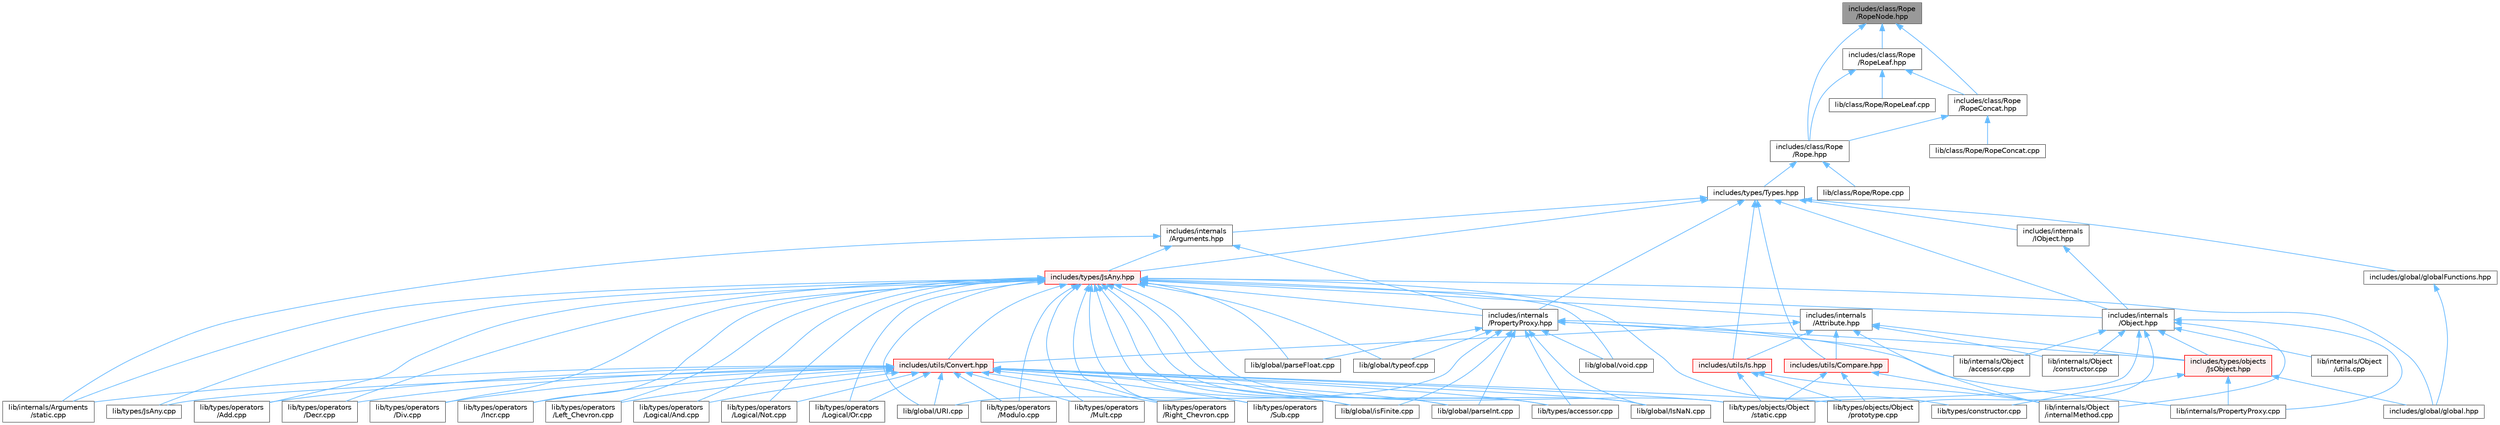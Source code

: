 digraph "includes/class/Rope/RopeNode.hpp"
{
 // LATEX_PDF_SIZE
  bgcolor="transparent";
  edge [fontname=Helvetica,fontsize=10,labelfontname=Helvetica,labelfontsize=10];
  node [fontname=Helvetica,fontsize=10,shape=box,height=0.2,width=0.4];
  Node1 [id="Node000001",label="includes/class/Rope\l/RopeNode.hpp",height=0.2,width=0.4,color="gray40", fillcolor="grey60", style="filled", fontcolor="black",tooltip=" "];
  Node1 -> Node2 [id="edge1_Node000001_Node000002",dir="back",color="steelblue1",style="solid",tooltip=" "];
  Node2 [id="Node000002",label="includes/class/Rope\l/Rope.hpp",height=0.2,width=0.4,color="grey40", fillcolor="white", style="filled",URL="$Rope_8hpp.html",tooltip=" "];
  Node2 -> Node3 [id="edge2_Node000002_Node000003",dir="back",color="steelblue1",style="solid",tooltip=" "];
  Node3 [id="Node000003",label="includes/types/Types.hpp",height=0.2,width=0.4,color="grey40", fillcolor="white", style="filled",URL="$Types_8hpp.html",tooltip=" "];
  Node3 -> Node4 [id="edge3_Node000003_Node000004",dir="back",color="steelblue1",style="solid",tooltip=" "];
  Node4 [id="Node000004",label="includes/global/globalFunctions.hpp",height=0.2,width=0.4,color="grey40", fillcolor="white", style="filled",URL="$globalFunctions_8hpp.html",tooltip=" "];
  Node4 -> Node5 [id="edge4_Node000004_Node000005",dir="back",color="steelblue1",style="solid",tooltip=" "];
  Node5 [id="Node000005",label="includes/global/global.hpp",height=0.2,width=0.4,color="grey40", fillcolor="white", style="filled",URL="$global_8hpp.html",tooltip=" "];
  Node3 -> Node6 [id="edge5_Node000003_Node000006",dir="back",color="steelblue1",style="solid",tooltip=" "];
  Node6 [id="Node000006",label="includes/internals\l/Arguments.hpp",height=0.2,width=0.4,color="grey40", fillcolor="white", style="filled",URL="$Arguments_8hpp.html",tooltip=" "];
  Node6 -> Node7 [id="edge6_Node000006_Node000007",dir="back",color="steelblue1",style="solid",tooltip=" "];
  Node7 [id="Node000007",label="includes/internals\l/PropertyProxy.hpp",height=0.2,width=0.4,color="grey40", fillcolor="white", style="filled",URL="$PropertyProxy_8hpp.html",tooltip=" "];
  Node7 -> Node8 [id="edge7_Node000007_Node000008",dir="back",color="steelblue1",style="solid",tooltip=" "];
  Node8 [id="Node000008",label="includes/types/objects\l/JsObject.hpp",height=0.2,width=0.4,color="red", fillcolor="#FFF0F0", style="filled",URL="$JsObject_8hpp.html",tooltip=" "];
  Node8 -> Node5 [id="edge8_Node000008_Node000005",dir="back",color="steelblue1",style="solid",tooltip=" "];
  Node8 -> Node16 [id="edge9_Node000008_Node000016",dir="back",color="steelblue1",style="solid",tooltip=" "];
  Node16 [id="Node000016",label="lib/internals/PropertyProxy.cpp",height=0.2,width=0.4,color="grey40", fillcolor="white", style="filled",URL="$PropertyProxy_8cpp.html",tooltip=" "];
  Node8 -> Node17 [id="edge10_Node000008_Node000017",dir="back",color="steelblue1",style="solid",tooltip=" "];
  Node17 [id="Node000017",label="lib/types/constructor.cpp",height=0.2,width=0.4,color="grey40", fillcolor="white", style="filled",URL="$types_2constructor_8cpp.html",tooltip=" "];
  Node7 -> Node23 [id="edge11_Node000007_Node000023",dir="back",color="steelblue1",style="solid",tooltip=" "];
  Node23 [id="Node000023",label="lib/global/IsNaN.cpp",height=0.2,width=0.4,color="grey40", fillcolor="white", style="filled",URL="$IsNaN_8cpp.html",tooltip=" "];
  Node7 -> Node24 [id="edge12_Node000007_Node000024",dir="back",color="steelblue1",style="solid",tooltip=" "];
  Node24 [id="Node000024",label="lib/global/URI.cpp",height=0.2,width=0.4,color="grey40", fillcolor="white", style="filled",URL="$URI_8cpp.html",tooltip=" "];
  Node7 -> Node25 [id="edge13_Node000007_Node000025",dir="back",color="steelblue1",style="solid",tooltip=" "];
  Node25 [id="Node000025",label="lib/global/isFinite.cpp",height=0.2,width=0.4,color="grey40", fillcolor="white", style="filled",URL="$isFinite_8cpp.html",tooltip=" "];
  Node7 -> Node26 [id="edge14_Node000007_Node000026",dir="back",color="steelblue1",style="solid",tooltip=" "];
  Node26 [id="Node000026",label="lib/global/parseFloat.cpp",height=0.2,width=0.4,color="grey40", fillcolor="white", style="filled",URL="$parseFloat_8cpp.html",tooltip=" "];
  Node7 -> Node27 [id="edge15_Node000007_Node000027",dir="back",color="steelblue1",style="solid",tooltip=" "];
  Node27 [id="Node000027",label="lib/global/parseInt.cpp",height=0.2,width=0.4,color="grey40", fillcolor="white", style="filled",URL="$parseInt_8cpp.html",tooltip=" "];
  Node7 -> Node28 [id="edge16_Node000007_Node000028",dir="back",color="steelblue1",style="solid",tooltip=" "];
  Node28 [id="Node000028",label="lib/global/typeof.cpp",height=0.2,width=0.4,color="grey40", fillcolor="white", style="filled",URL="$typeof_8cpp.html",tooltip=" "];
  Node7 -> Node29 [id="edge17_Node000007_Node000029",dir="back",color="steelblue1",style="solid",tooltip=" "];
  Node29 [id="Node000029",label="lib/global/void.cpp",height=0.2,width=0.4,color="grey40", fillcolor="white", style="filled",URL="$void_8cpp.html",tooltip=" "];
  Node7 -> Node30 [id="edge18_Node000007_Node000030",dir="back",color="steelblue1",style="solid",tooltip=" "];
  Node30 [id="Node000030",label="lib/internals/Object\l/accessor.cpp",height=0.2,width=0.4,color="grey40", fillcolor="white", style="filled",URL="$internals_2Object_2accessor_8cpp.html",tooltip=" "];
  Node7 -> Node16 [id="edge19_Node000007_Node000016",dir="back",color="steelblue1",style="solid",tooltip=" "];
  Node7 -> Node11 [id="edge20_Node000007_Node000011",dir="back",color="steelblue1",style="solid",tooltip=" "];
  Node11 [id="Node000011",label="lib/types/accessor.cpp",height=0.2,width=0.4,color="grey40", fillcolor="white", style="filled",URL="$types_2accessor_8cpp.html",tooltip=" "];
  Node6 -> Node31 [id="edge21_Node000006_Node000031",dir="back",color="steelblue1",style="solid",tooltip=" "];
  Node31 [id="Node000031",label="includes/types/JsAny.hpp",height=0.2,width=0.4,color="red", fillcolor="#FFF0F0", style="filled",URL="$JsAny_8hpp.html",tooltip=" "];
  Node31 -> Node5 [id="edge22_Node000031_Node000005",dir="back",color="steelblue1",style="solid",tooltip=" "];
  Node31 -> Node32 [id="edge23_Node000031_Node000032",dir="back",color="steelblue1",style="solid",tooltip=" "];
  Node32 [id="Node000032",label="includes/internals\l/Attribute.hpp",height=0.2,width=0.4,color="grey40", fillcolor="white", style="filled",URL="$Attribute_8hpp.html",tooltip=" "];
  Node32 -> Node8 [id="edge24_Node000032_Node000008",dir="back",color="steelblue1",style="solid",tooltip=" "];
  Node32 -> Node33 [id="edge25_Node000032_Node000033",dir="back",color="steelblue1",style="solid",tooltip=" "];
  Node33 [id="Node000033",label="includes/utils/Compare.hpp",height=0.2,width=0.4,color="red", fillcolor="#FFF0F0", style="filled",URL="$Compare_8hpp.html",tooltip=" "];
  Node33 -> Node34 [id="edge26_Node000033_Node000034",dir="back",color="steelblue1",style="solid",tooltip=" "];
  Node34 [id="Node000034",label="lib/internals/Object\l/internalMethod.cpp",height=0.2,width=0.4,color="grey40", fillcolor="white", style="filled",URL="$internalMethod_8cpp.html",tooltip=" "];
  Node33 -> Node14 [id="edge27_Node000033_Node000014",dir="back",color="steelblue1",style="solid",tooltip=" "];
  Node14 [id="Node000014",label="lib/types/objects/Object\l/prototype.cpp",height=0.2,width=0.4,color="grey40", fillcolor="white", style="filled",URL="$prototype_8cpp.html",tooltip=" "];
  Node33 -> Node15 [id="edge28_Node000033_Node000015",dir="back",color="steelblue1",style="solid",tooltip=" "];
  Node15 [id="Node000015",label="lib/types/objects/Object\l/static.cpp",height=0.2,width=0.4,color="grey40", fillcolor="white", style="filled",URL="$types_2objects_2Object_2static_8cpp.html",tooltip=" "];
  Node32 -> Node36 [id="edge29_Node000032_Node000036",dir="back",color="steelblue1",style="solid",tooltip=" "];
  Node36 [id="Node000036",label="includes/utils/Convert.hpp",height=0.2,width=0.4,color="red", fillcolor="#FFF0F0", style="filled",URL="$Convert_8hpp.html",tooltip=" "];
  Node36 -> Node23 [id="edge30_Node000036_Node000023",dir="back",color="steelblue1",style="solid",tooltip=" "];
  Node36 -> Node24 [id="edge31_Node000036_Node000024",dir="back",color="steelblue1",style="solid",tooltip=" "];
  Node36 -> Node25 [id="edge32_Node000036_Node000025",dir="back",color="steelblue1",style="solid",tooltip=" "];
  Node36 -> Node27 [id="edge33_Node000036_Node000027",dir="back",color="steelblue1",style="solid",tooltip=" "];
  Node36 -> Node10 [id="edge34_Node000036_Node000010",dir="back",color="steelblue1",style="solid",tooltip=" "];
  Node10 [id="Node000010",label="lib/internals/Arguments\l/static.cpp",height=0.2,width=0.4,color="grey40", fillcolor="white", style="filled",URL="$internals_2Arguments_2static_8cpp.html",tooltip=" "];
  Node36 -> Node37 [id="edge35_Node000036_Node000037",dir="back",color="steelblue1",style="solid",tooltip=" "];
  Node37 [id="Node000037",label="lib/types/JsAny.cpp",height=0.2,width=0.4,color="grey40", fillcolor="white", style="filled",URL="$JsAny_8cpp.html",tooltip=" "];
  Node36 -> Node11 [id="edge36_Node000036_Node000011",dir="back",color="steelblue1",style="solid",tooltip=" "];
  Node36 -> Node14 [id="edge37_Node000036_Node000014",dir="back",color="steelblue1",style="solid",tooltip=" "];
  Node36 -> Node15 [id="edge38_Node000036_Node000015",dir="back",color="steelblue1",style="solid",tooltip=" "];
  Node36 -> Node38 [id="edge39_Node000036_Node000038",dir="back",color="steelblue1",style="solid",tooltip=" "];
  Node38 [id="Node000038",label="lib/types/operators\l/Add.cpp",height=0.2,width=0.4,color="grey40", fillcolor="white", style="filled",URL="$Add_8cpp.html",tooltip=" "];
  Node36 -> Node39 [id="edge40_Node000036_Node000039",dir="back",color="steelblue1",style="solid",tooltip=" "];
  Node39 [id="Node000039",label="lib/types/operators\l/Decr.cpp",height=0.2,width=0.4,color="grey40", fillcolor="white", style="filled",URL="$Decr_8cpp.html",tooltip=" "];
  Node36 -> Node40 [id="edge41_Node000036_Node000040",dir="back",color="steelblue1",style="solid",tooltip=" "];
  Node40 [id="Node000040",label="lib/types/operators\l/Div.cpp",height=0.2,width=0.4,color="grey40", fillcolor="white", style="filled",URL="$Div_8cpp.html",tooltip=" "];
  Node36 -> Node41 [id="edge42_Node000036_Node000041",dir="back",color="steelblue1",style="solid",tooltip=" "];
  Node41 [id="Node000041",label="lib/types/operators\l/Incr.cpp",height=0.2,width=0.4,color="grey40", fillcolor="white", style="filled",URL="$Incr_8cpp.html",tooltip=" "];
  Node36 -> Node42 [id="edge43_Node000036_Node000042",dir="back",color="steelblue1",style="solid",tooltip=" "];
  Node42 [id="Node000042",label="lib/types/operators\l/Left_Chevron.cpp",height=0.2,width=0.4,color="grey40", fillcolor="white", style="filled",URL="$Left__Chevron_8cpp.html",tooltip=" "];
  Node36 -> Node43 [id="edge44_Node000036_Node000043",dir="back",color="steelblue1",style="solid",tooltip=" "];
  Node43 [id="Node000043",label="lib/types/operators\l/Logical/And.cpp",height=0.2,width=0.4,color="grey40", fillcolor="white", style="filled",URL="$Logical_2And_8cpp.html",tooltip=" "];
  Node36 -> Node44 [id="edge45_Node000036_Node000044",dir="back",color="steelblue1",style="solid",tooltip=" "];
  Node44 [id="Node000044",label="lib/types/operators\l/Logical/Not.cpp",height=0.2,width=0.4,color="grey40", fillcolor="white", style="filled",URL="$Logical_2Not_8cpp.html",tooltip=" "];
  Node36 -> Node45 [id="edge46_Node000036_Node000045",dir="back",color="steelblue1",style="solid",tooltip=" "];
  Node45 [id="Node000045",label="lib/types/operators\l/Logical/Or.cpp",height=0.2,width=0.4,color="grey40", fillcolor="white", style="filled",URL="$Logical_2Or_8cpp.html",tooltip=" "];
  Node36 -> Node46 [id="edge47_Node000036_Node000046",dir="back",color="steelblue1",style="solid",tooltip=" "];
  Node46 [id="Node000046",label="lib/types/operators\l/Modulo.cpp",height=0.2,width=0.4,color="grey40", fillcolor="white", style="filled",URL="$Modulo_8cpp.html",tooltip=" "];
  Node36 -> Node47 [id="edge48_Node000036_Node000047",dir="back",color="steelblue1",style="solid",tooltip=" "];
  Node47 [id="Node000047",label="lib/types/operators\l/Mult.cpp",height=0.2,width=0.4,color="grey40", fillcolor="white", style="filled",URL="$Mult_8cpp.html",tooltip=" "];
  Node36 -> Node48 [id="edge49_Node000036_Node000048",dir="back",color="steelblue1",style="solid",tooltip=" "];
  Node48 [id="Node000048",label="lib/types/operators\l/Right_Chevron.cpp",height=0.2,width=0.4,color="grey40", fillcolor="white", style="filled",URL="$Right__Chevron_8cpp.html",tooltip=" "];
  Node36 -> Node49 [id="edge50_Node000036_Node000049",dir="back",color="steelblue1",style="solid",tooltip=" "];
  Node49 [id="Node000049",label="lib/types/operators\l/Sub.cpp",height=0.2,width=0.4,color="grey40", fillcolor="white", style="filled",URL="$Sub_8cpp.html",tooltip=" "];
  Node32 -> Node61 [id="edge51_Node000032_Node000061",dir="back",color="steelblue1",style="solid",tooltip=" "];
  Node61 [id="Node000061",label="includes/utils/Is.hpp",height=0.2,width=0.4,color="red", fillcolor="#FFF0F0", style="filled",URL="$Is_8hpp.html",tooltip=" "];
  Node61 -> Node34 [id="edge52_Node000061_Node000034",dir="back",color="steelblue1",style="solid",tooltip=" "];
  Node61 -> Node14 [id="edge53_Node000061_Node000014",dir="back",color="steelblue1",style="solid",tooltip=" "];
  Node61 -> Node15 [id="edge54_Node000061_Node000015",dir="back",color="steelblue1",style="solid",tooltip=" "];
  Node32 -> Node62 [id="edge55_Node000032_Node000062",dir="back",color="steelblue1",style="solid",tooltip=" "];
  Node62 [id="Node000062",label="lib/internals/Object\l/constructor.cpp",height=0.2,width=0.4,color="grey40", fillcolor="white", style="filled",URL="$internals_2Object_2constructor_8cpp.html",tooltip=" "];
  Node32 -> Node34 [id="edge56_Node000032_Node000034",dir="back",color="steelblue1",style="solid",tooltip=" "];
  Node31 -> Node63 [id="edge57_Node000031_Node000063",dir="back",color="steelblue1",style="solid",tooltip=" "];
  Node63 [id="Node000063",label="includes/internals\l/Object.hpp",height=0.2,width=0.4,color="grey40", fillcolor="white", style="filled",URL="$Object_8hpp.html",tooltip=" "];
  Node63 -> Node8 [id="edge58_Node000063_Node000008",dir="back",color="steelblue1",style="solid",tooltip=" "];
  Node63 -> Node30 [id="edge59_Node000063_Node000030",dir="back",color="steelblue1",style="solid",tooltip=" "];
  Node63 -> Node62 [id="edge60_Node000063_Node000062",dir="back",color="steelblue1",style="solid",tooltip=" "];
  Node63 -> Node34 [id="edge61_Node000063_Node000034",dir="back",color="steelblue1",style="solid",tooltip=" "];
  Node63 -> Node64 [id="edge62_Node000063_Node000064",dir="back",color="steelblue1",style="solid",tooltip=" "];
  Node64 [id="Node000064",label="lib/internals/Object\l/utils.cpp",height=0.2,width=0.4,color="grey40", fillcolor="white", style="filled",URL="$utils_8cpp.html",tooltip=" "];
  Node63 -> Node16 [id="edge63_Node000063_Node000016",dir="back",color="steelblue1",style="solid",tooltip=" "];
  Node63 -> Node14 [id="edge64_Node000063_Node000014",dir="back",color="steelblue1",style="solid",tooltip=" "];
  Node63 -> Node15 [id="edge65_Node000063_Node000015",dir="back",color="steelblue1",style="solid",tooltip=" "];
  Node31 -> Node7 [id="edge66_Node000031_Node000007",dir="back",color="steelblue1",style="solid",tooltip=" "];
  Node31 -> Node36 [id="edge67_Node000031_Node000036",dir="back",color="steelblue1",style="solid",tooltip=" "];
  Node31 -> Node23 [id="edge68_Node000031_Node000023",dir="back",color="steelblue1",style="solid",tooltip=" "];
  Node31 -> Node24 [id="edge69_Node000031_Node000024",dir="back",color="steelblue1",style="solid",tooltip=" "];
  Node31 -> Node25 [id="edge70_Node000031_Node000025",dir="back",color="steelblue1",style="solid",tooltip=" "];
  Node31 -> Node26 [id="edge71_Node000031_Node000026",dir="back",color="steelblue1",style="solid",tooltip=" "];
  Node31 -> Node27 [id="edge72_Node000031_Node000027",dir="back",color="steelblue1",style="solid",tooltip=" "];
  Node31 -> Node28 [id="edge73_Node000031_Node000028",dir="back",color="steelblue1",style="solid",tooltip=" "];
  Node31 -> Node29 [id="edge74_Node000031_Node000029",dir="back",color="steelblue1",style="solid",tooltip=" "];
  Node31 -> Node10 [id="edge75_Node000031_Node000010",dir="back",color="steelblue1",style="solid",tooltip=" "];
  Node31 -> Node37 [id="edge76_Node000031_Node000037",dir="back",color="steelblue1",style="solid",tooltip=" "];
  Node31 -> Node11 [id="edge77_Node000031_Node000011",dir="back",color="steelblue1",style="solid",tooltip=" "];
  Node31 -> Node17 [id="edge78_Node000031_Node000017",dir="back",color="steelblue1",style="solid",tooltip=" "];
  Node31 -> Node15 [id="edge79_Node000031_Node000015",dir="back",color="steelblue1",style="solid",tooltip=" "];
  Node31 -> Node38 [id="edge80_Node000031_Node000038",dir="back",color="steelblue1",style="solid",tooltip=" "];
  Node31 -> Node39 [id="edge81_Node000031_Node000039",dir="back",color="steelblue1",style="solid",tooltip=" "];
  Node31 -> Node40 [id="edge82_Node000031_Node000040",dir="back",color="steelblue1",style="solid",tooltip=" "];
  Node31 -> Node41 [id="edge83_Node000031_Node000041",dir="back",color="steelblue1",style="solid",tooltip=" "];
  Node31 -> Node42 [id="edge84_Node000031_Node000042",dir="back",color="steelblue1",style="solid",tooltip=" "];
  Node31 -> Node43 [id="edge85_Node000031_Node000043",dir="back",color="steelblue1",style="solid",tooltip=" "];
  Node31 -> Node44 [id="edge86_Node000031_Node000044",dir="back",color="steelblue1",style="solid",tooltip=" "];
  Node31 -> Node45 [id="edge87_Node000031_Node000045",dir="back",color="steelblue1",style="solid",tooltip=" "];
  Node31 -> Node46 [id="edge88_Node000031_Node000046",dir="back",color="steelblue1",style="solid",tooltip=" "];
  Node31 -> Node47 [id="edge89_Node000031_Node000047",dir="back",color="steelblue1",style="solid",tooltip=" "];
  Node31 -> Node48 [id="edge90_Node000031_Node000048",dir="back",color="steelblue1",style="solid",tooltip=" "];
  Node31 -> Node49 [id="edge91_Node000031_Node000049",dir="back",color="steelblue1",style="solid",tooltip=" "];
  Node6 -> Node10 [id="edge92_Node000006_Node000010",dir="back",color="steelblue1",style="solid",tooltip=" "];
  Node3 -> Node69 [id="edge93_Node000003_Node000069",dir="back",color="steelblue1",style="solid",tooltip=" "];
  Node69 [id="Node000069",label="includes/internals\l/IObject.hpp",height=0.2,width=0.4,color="grey40", fillcolor="white", style="filled",URL="$IObject_8hpp.html",tooltip=" "];
  Node69 -> Node63 [id="edge94_Node000069_Node000063",dir="back",color="steelblue1",style="solid",tooltip=" "];
  Node3 -> Node63 [id="edge95_Node000003_Node000063",dir="back",color="steelblue1",style="solid",tooltip=" "];
  Node3 -> Node7 [id="edge96_Node000003_Node000007",dir="back",color="steelblue1",style="solid",tooltip=" "];
  Node3 -> Node31 [id="edge97_Node000003_Node000031",dir="back",color="steelblue1",style="solid",tooltip=" "];
  Node3 -> Node33 [id="edge98_Node000003_Node000033",dir="back",color="steelblue1",style="solid",tooltip=" "];
  Node3 -> Node61 [id="edge99_Node000003_Node000061",dir="back",color="steelblue1",style="solid",tooltip=" "];
  Node2 -> Node70 [id="edge100_Node000002_Node000070",dir="back",color="steelblue1",style="solid",tooltip=" "];
  Node70 [id="Node000070",label="lib/class/Rope/Rope.cpp",height=0.2,width=0.4,color="grey40", fillcolor="white", style="filled",URL="$Rope_8cpp.html",tooltip=" "];
  Node1 -> Node71 [id="edge101_Node000001_Node000071",dir="back",color="steelblue1",style="solid",tooltip=" "];
  Node71 [id="Node000071",label="includes/class/Rope\l/RopeConcat.hpp",height=0.2,width=0.4,color="grey40", fillcolor="white", style="filled",URL="$RopeConcat_8hpp.html",tooltip=" "];
  Node71 -> Node2 [id="edge102_Node000071_Node000002",dir="back",color="steelblue1",style="solid",tooltip=" "];
  Node71 -> Node72 [id="edge103_Node000071_Node000072",dir="back",color="steelblue1",style="solid",tooltip=" "];
  Node72 [id="Node000072",label="lib/class/Rope/RopeConcat.cpp",height=0.2,width=0.4,color="grey40", fillcolor="white", style="filled",URL="$RopeConcat_8cpp.html",tooltip=" "];
  Node1 -> Node73 [id="edge104_Node000001_Node000073",dir="back",color="steelblue1",style="solid",tooltip=" "];
  Node73 [id="Node000073",label="includes/class/Rope\l/RopeLeaf.hpp",height=0.2,width=0.4,color="grey40", fillcolor="white", style="filled",URL="$RopeLeaf_8hpp.html",tooltip=" "];
  Node73 -> Node2 [id="edge105_Node000073_Node000002",dir="back",color="steelblue1",style="solid",tooltip=" "];
  Node73 -> Node71 [id="edge106_Node000073_Node000071",dir="back",color="steelblue1",style="solid",tooltip=" "];
  Node73 -> Node74 [id="edge107_Node000073_Node000074",dir="back",color="steelblue1",style="solid",tooltip=" "];
  Node74 [id="Node000074",label="lib/class/Rope/RopeLeaf.cpp",height=0.2,width=0.4,color="grey40", fillcolor="white", style="filled",URL="$RopeLeaf_8cpp.html",tooltip=" "];
}
